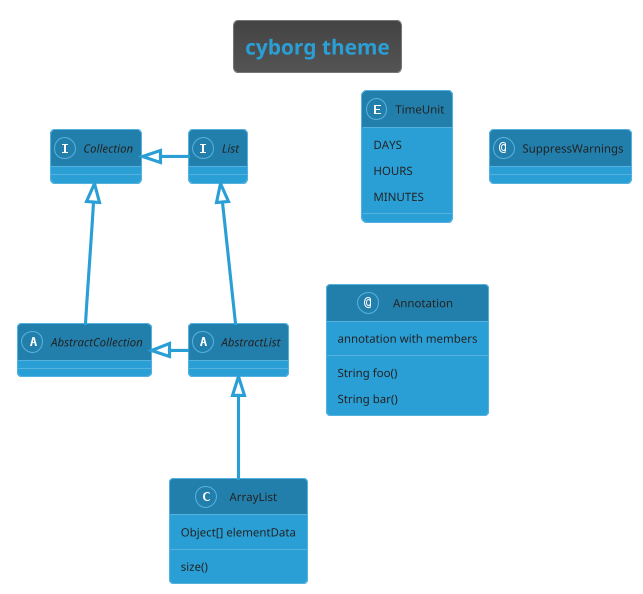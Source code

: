 ' Do not edit
' Theme Gallery
' autogenerated by script
'
@startuml
!theme cyborg
title cyborg theme
abstract class AbstractList
abstract AbstractCollection
interface List
interface Collection

List <|-- AbstractList
Collection <|-- AbstractCollection

Collection <|- List
AbstractCollection <|- AbstractList
AbstractList <|-- ArrayList

class ArrayList {
  Object[] elementData
  size()
}

enum TimeUnit {
  DAYS
  HOURS
  MINUTES
}

annotation SuppressWarnings

annotation Annotation {
  annotation with members
  String foo()
  String bar()
}
@enduml